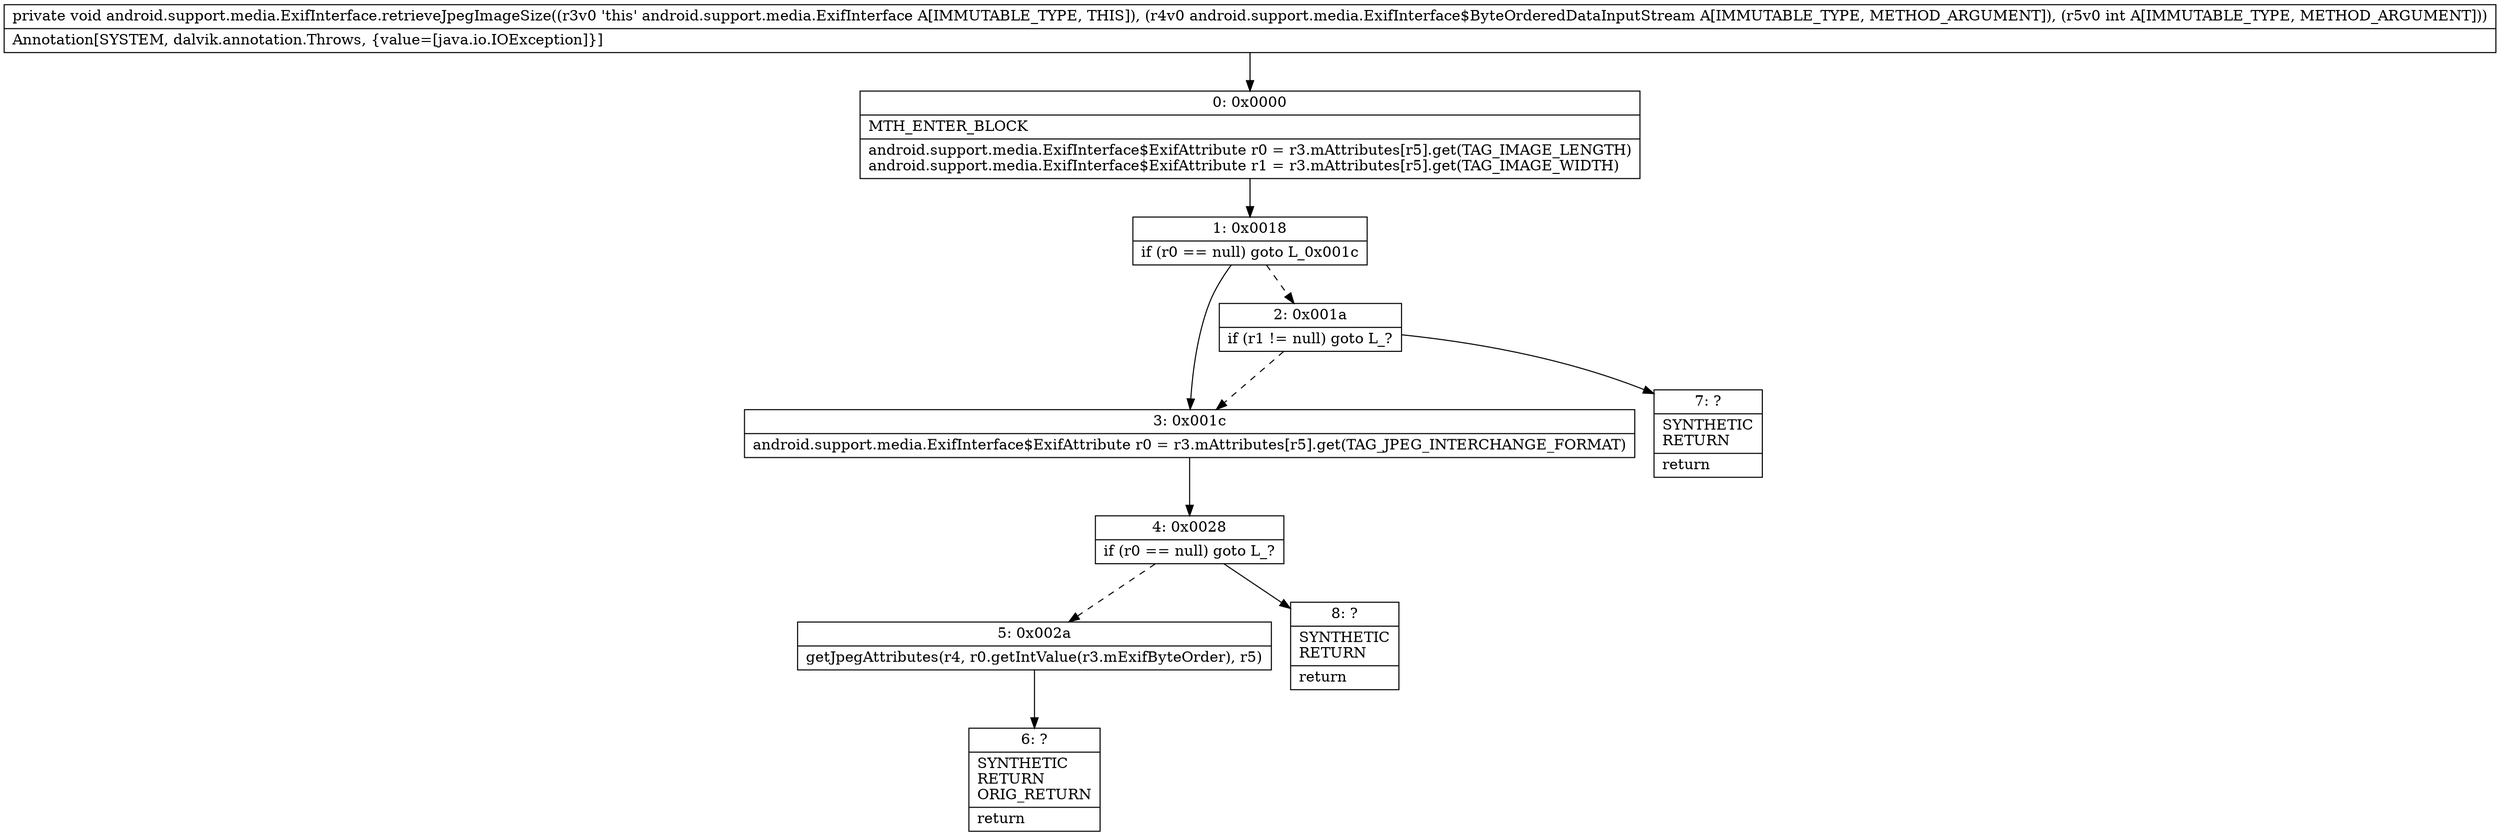 digraph "CFG forandroid.support.media.ExifInterface.retrieveJpegImageSize(Landroid\/support\/media\/ExifInterface$ByteOrderedDataInputStream;I)V" {
Node_0 [shape=record,label="{0\:\ 0x0000|MTH_ENTER_BLOCK\l|android.support.media.ExifInterface$ExifAttribute r0 = r3.mAttributes[r5].get(TAG_IMAGE_LENGTH)\landroid.support.media.ExifInterface$ExifAttribute r1 = r3.mAttributes[r5].get(TAG_IMAGE_WIDTH)\l}"];
Node_1 [shape=record,label="{1\:\ 0x0018|if (r0 == null) goto L_0x001c\l}"];
Node_2 [shape=record,label="{2\:\ 0x001a|if (r1 != null) goto L_?\l}"];
Node_3 [shape=record,label="{3\:\ 0x001c|android.support.media.ExifInterface$ExifAttribute r0 = r3.mAttributes[r5].get(TAG_JPEG_INTERCHANGE_FORMAT)\l}"];
Node_4 [shape=record,label="{4\:\ 0x0028|if (r0 == null) goto L_?\l}"];
Node_5 [shape=record,label="{5\:\ 0x002a|getJpegAttributes(r4, r0.getIntValue(r3.mExifByteOrder), r5)\l}"];
Node_6 [shape=record,label="{6\:\ ?|SYNTHETIC\lRETURN\lORIG_RETURN\l|return\l}"];
Node_7 [shape=record,label="{7\:\ ?|SYNTHETIC\lRETURN\l|return\l}"];
Node_8 [shape=record,label="{8\:\ ?|SYNTHETIC\lRETURN\l|return\l}"];
MethodNode[shape=record,label="{private void android.support.media.ExifInterface.retrieveJpegImageSize((r3v0 'this' android.support.media.ExifInterface A[IMMUTABLE_TYPE, THIS]), (r4v0 android.support.media.ExifInterface$ByteOrderedDataInputStream A[IMMUTABLE_TYPE, METHOD_ARGUMENT]), (r5v0 int A[IMMUTABLE_TYPE, METHOD_ARGUMENT]))  | Annotation[SYSTEM, dalvik.annotation.Throws, \{value=[java.io.IOException]\}]\l}"];
MethodNode -> Node_0;
Node_0 -> Node_1;
Node_1 -> Node_2[style=dashed];
Node_1 -> Node_3;
Node_2 -> Node_3[style=dashed];
Node_2 -> Node_7;
Node_3 -> Node_4;
Node_4 -> Node_5[style=dashed];
Node_4 -> Node_8;
Node_5 -> Node_6;
}

